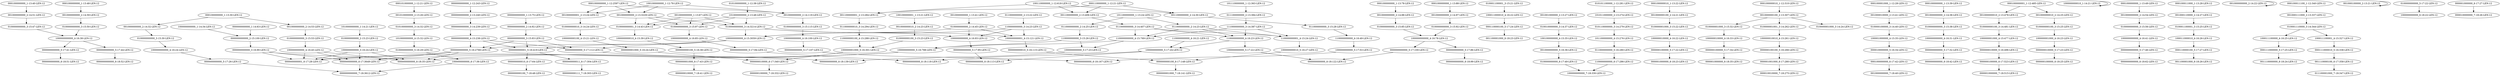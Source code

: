 digraph G {
    "000100000000_1-13:40-LEN:12" -> "001000000000_2-14:51-LEN:12";
    "011000000000_2-14:23-LEN:12" -> "110000000000_4-15:769-LEN:12";
    "011000000000_2-14:23-LEN:12" -> "110000000001_4-15:24-LEN:12";
    "011000000000_2-14:23-LEN:12" -> "110000000000_4-16:23-LEN:12";
    "000110000100_5-17:24-LEN:12" -> "001100001000_6-18:23-LEN:12";
    "010000000010_3-14:24-LEN:12" -> "100000000100_4-15:21-LEN:12";
    "011000000000_5-16:280-LEN:12" -> "110000000000_6-17:286-LEN:12";
    "000000000000_5-17:41-LEN:12" -> "000000000000_6-18:51-LEN:12";
    "001000000000_5-16:36-LEN:12" -> "010000000000_6-17:49-LEN:12";
    "001000000000_2-14:59-LEN:12" -> "010000000000_3-15:50-LEN:12";
    "000100000010_1-13:22-LEN:12" -> "001000000100_2-14:21-LEN:12";
    "100000000010_4-15:39-LEN:12" -> "000000000100_5-16:38-LEN:12";
    "100000000000_5-16:788-LEN:12" -> "000000000000_6-17:3649-LEN:12";
    "100000000000_5-16:788-LEN:12" -> "000000000000_6-18:35-LEN:12";
    "100000000000_5-16:788-LEN:12" -> "000000000001_6-17:28-LEN:12";
    "010000000000_3-15:97-LEN:12" -> "100000000000_4-16:85-LEN:12";
    "010000001000_3-15:32-LEN:12" -> "100000010000_4-16:33-LEN:12";
    "001000010000_2-13:41-LEN:12" -> "010000100000_3-14:40-LEN:12";
    "100000000000_4-15:3059-LEN:12" -> "000000000000_5-17:112-LEN:12";
    "100000000000_4-15:3059-LEN:12" -> "000000000001_5-16:419-LEN:12";
    "100000000000_4-15:3059-LEN:12" -> "000000000000_5-16:2768-LEN:12";
    "001000000000_2-14:38-LEN:12" -> "010000000000_3-15:38-LEN:12";
    "100000000000_5-17:24-LEN:12" -> "000000000000_6-18:113-LEN:12";
    "110000000000_4-16:23-LEN:12" -> "100000000000_5-17:22-LEN:12";
    "100000000000_3-16:24-LEN:12" -> "000000000000_6-17:3649-LEN:12";
    "100000000000_3-16:24-LEN:12" -> "000000000000_6-18:35-LEN:12";
    "100000000000_3-16:24-LEN:12" -> "000000000001_6-17:28-LEN:12";
    "000100000000_1-13:88-LEN:12" -> "001000000000_2-14:97-LEN:12";
    "100000010000_4-16:22-LEN:12" -> "000000100000_5-17:22-LEN:12";
    "000010000000_5-16:34-LEN:12" -> "000100000000_6-17:42-LEN:12";
    "010000000100_3-14:481-LEN:12" -> "100000001000_4-15:477-LEN:12";
    "000000000000_3-14:239-LEN:12" -> "000000000000_4-15:238-LEN:12";
    "000000000000_5-17:94-LEN:12" -> "000000000000_6-18:118-LEN:12";
    "100000000000_4-16:78-LEN:12" -> "000000000000_5-17:100-LEN:12";
    "000000001000_6-17:43-LEN:12" -> "000000010000_7-18:41-LEN:12";
    "000000000000_2-15:100-LEN:12" -> "000000000000_3-16:90-LEN:12";
    "000100000000_1-13:30-LEN:12" -> "001000000000_2-14:32-LEN:12";
    "001001000000_2-13:27-LEN:12" -> "010010000000_3-14:37-LEN:12";
    "010000001001_3-14:262-LEN:12" -> "100000010010_4-15:261-LEN:12";
    "100000000010_1-14:21-LEN:12" -> "100000000010_1-14:21-LEN:12";
    "000000000000_5-17:32-LEN:12" -> "000000000000_6-18:42-LEN:12";
    "000000000000_5-17:86-LEN:12" -> "000000000000_6-18:99-LEN:12";
    "101100000000_1-13:24-LEN:12" -> "011000000000_2-14:23-LEN:12";
    "010000000000_6-17:49-LEN:12" -> "100000000000_7-18:330-LEN:12";
    "100000001000_4-15:477-LEN:12" -> "000000010000_5-16:496-LEN:12";
    "000100000000_1-13:39-LEN:12" -> "001000000000_2-14:38-LEN:12";
    "000000000000_5-17:46-LEN:12" -> "000000000000_6-18:62-LEN:12";
    "011000000000_3-15:28-LEN:12" -> "110000000000_4-16:49-LEN:12";
    "001000000000_2-14:53-LEN:12" -> "010000000000_3-15:53-LEN:12";
    "001000000001_2-13:24-LEN:12" -> "010000000010_3-14:24-LEN:12";
    "100000000000_4-16:38-LEN:12" -> "000000000000_5-17:44-LEN:12";
    "101100000000_4-15:276-LEN:12" -> "011000000000_5-16:280-LEN:12";
    "000000000100_6-17:148-LEN:12" -> "000000001000_7-18:141-LEN:12";
    "010001100001_3-15:25-LEN:12" -> "100011000010_4-16:26-LEN:12";
    "100000000000_4-16:78-LEN:12" -> "000000000000_5-17:86-LEN:12";
    "001000000000_2-14:22-LEN:12" -> "001000000000_2-14:22-LEN:12";
    "000000000000_5-17:95-LEN:12" -> "000000000000_6-18:113-LEN:12";
    "001000000100_2-14:21-LEN:12" -> "010000001000_3-15:22-LEN:12";
    "100000000000_4-16:85-LEN:12" -> "000000000000_5-17:94-LEN:12";
    "100000000000_5-17:23-LEN:12" -> "000000000000_6-18:139-LEN:12";
    "010000000000_3-14:3214-LEN:12" -> "100000000000_4-15:3059-LEN:12";
    "010000000000_3-14:3214-LEN:12" -> "100000000000_4-16:93-LEN:12";
    "010000000000_3-14:3214-LEN:12" -> "100000000001_4-15:121-LEN:12";
    "110000000000_4-15:769-LEN:12" -> "100000000000_5-16:788-LEN:12";
    "110000000000_4-15:769-LEN:12" -> "100000000000_5-17:23-LEN:12";
    "100000000000_5-17:24-LEN:12" -> "000000000000_6-18:118-LEN:12";
    "010000000000_3-15:47-LEN:12" -> "100000000000_4-16:38-LEN:12";
    "010000000000_5-16:29-LEN:12" -> "100000000000_6-17:36-LEN:12";
    "010001110000_3-14:344-LEN:12" -> "100011100000_4-16:25-LEN:12";
    "010001110000_3-14:344-LEN:12" -> "100011100001_4-15:327-LEN:12";
    "000000000000_1-14:63-LEN:12" -> "000000000000_2-15:100-LEN:12";
    "000100000000_6-17:42-LEN:12" -> "001000000000_7-18:40-LEN:12";
    "001000100000_2-13:21-LEN:12" -> "001000100000_2-13:21-LEN:12";
    "000000000000_6-17:3649-LEN:12" -> "000000000000_7-18:3612-LEN:12";
    "000000000000_3-16:90-LEN:12" -> "000000000000_6-17:3649-LEN:12";
    "000000000000_3-16:90-LEN:12" -> "000000000000_6-18:35-LEN:12";
    "000000000000_3-16:90-LEN:12" -> "000000000001_6-17:28-LEN:12";
    "101110000000_1-12:363-LEN:12" -> "011100000000_2-13:384-LEN:12";
    "110000000000_6-17:286-LEN:12" -> "100000000000_7-18:330-LEN:12";
    "001100000000_2-14:30-LEN:12" -> "011000000000_3-15:28-LEN:12";
    "110000000000_3-14:23-LEN:12" -> "100000000000_4-15:3059-LEN:12";
    "110000000000_3-14:23-LEN:12" -> "100000000000_4-16:93-LEN:12";
    "110000000000_3-14:23-LEN:12" -> "100000000001_4-15:121-LEN:12";
    "010000000000_3-15:115-LEN:12" -> "100000000000_4-16:100-LEN:12";
    "000000010000_6-17:340-LEN:12" -> "000000100000_7-18:332-LEN:12";
    "010000001000_3-15:22-LEN:12" -> "100000010000_4-16:22-LEN:12";
    "000000001000_5-16:24-LEN:12" -> "000000010000_6-17:340-LEN:12";
    "010001100001_3-15:21-LEN:12" -> "100011000010_4-16:22-LEN:12";
    "010000000000_5-17:22-LEN:12" -> "100000000000_6-18:22-LEN:12";
    "110000000000_4-16:49-LEN:12" -> "100000000000_5-17:53-LEN:12";
    "101100000000_1-13:24-LEN:12" -> "011000000000_2-14:25-LEN:12";
    "110000000100_4-15:288-LEN:12" -> "100000001000_5-16:301-LEN:12";
    "100000000100_4-15:21-LEN:12" -> "000000001000_5-16:24-LEN:12";
    "011000000010_3-14:294-LEN:12" -> "110000000100_4-15:288-LEN:12";
    "000000100000_6-17:523-LEN:12" -> "000001000000_7-18:515-LEN:12";
    "100100000000_4-15:35-LEN:12" -> "001000000000_5-16:36-LEN:12";
    "001000000000_2-14:119-LEN:12" -> "010000000000_3-15:115-LEN:12";
    "000101000000_1-12:21-LEN:12" -> "001010000000_2-13:26-LEN:12";
    "000000000000_5-17:44-LEN:12" -> "000000000000_6-18:52-LEN:12";
    "000000000000_5-17:112-LEN:12" -> "000000000000_6-18:139-LEN:12";
    "100000000000_4-16:45-LEN:12" -> "000000000000_6-17:3649-LEN:12";
    "100000000000_4-16:45-LEN:12" -> "000000000000_6-18:35-LEN:12";
    "100000000000_4-16:45-LEN:12" -> "000000000001_6-17:28-LEN:12";
    "011000000000_2-14:25-LEN:12" -> "110000000000_3-15:26-LEN:12";
    "000100000000_1-13:78-LEN:12" -> "001000000000_2-14:88-LEN:12";
    "000000000100_5-16:38-LEN:12" -> "000000001000_6-17:43-LEN:12";
    "010100000000_1-12:38-LEN:12" -> "101000000000_2-13:48-LEN:12";
    "100000001000_5-16:301-LEN:12" -> "000000010000_6-17:340-LEN:12";
    "001000000010_2-13:478-LEN:12" -> "010000000100_3-14:481-LEN:12";
    "000111000010_5-16:338-LEN:12" -> "001110000100_6-17:358-LEN:12";
    "001000000010_2-14:23-LEN:12" -> "010000000100_3-15:23-LEN:12";
    "001000000000_2-14:32-LEN:12" -> "010000000000_3-15:30-LEN:12";
    "100011000010_4-16:22-LEN:12" -> "000110000100_5-17:24-LEN:12";
    "010000000000_3-15:30-LEN:12" -> "100000000000_4-16:24-LEN:12";
    "000001000000_6-17:27-LEN:12" -> "000010000000_7-18:26-LEN:12";
    "001000000000_2-13:3229-LEN:12" -> "010000000000_3-15:97-LEN:12";
    "001000000000_2-13:3229-LEN:12" -> "010000000000_3-14:3214-LEN:12";
    "001000000000_2-13:3229-LEN:12" -> "010000000001_3-14:43-LEN:12";
    "100000000000_4-16:41-LEN:12" -> "000000000000_5-17:46-LEN:12";
    "100000000000_4-16:93-LEN:12" -> "000000000000_5-17:95-LEN:12";
    "001010000000_2-13:26-LEN:12" -> "010100000000_3-14:32-LEN:12";
    "100100000000_1-12:78-LEN:12" -> "001000000001_2-13:24-LEN:12";
    "100100000000_1-12:78-LEN:12" -> "001000000000_2-14:119-LEN:12";
    "100100000000_1-12:78-LEN:12" -> "001000000000_2-13:3229-LEN:12";
    "011000000000_2-13:22-LEN:12" -> "110000000000_3-14:23-LEN:12";
    "000000000011_6-17:304-LEN:12" -> "000000000111_7-18:303-LEN:12";
    "010101100000_1-12:281-LEN:12" -> "101011000000_2-13:274-LEN:12";
    "100000000000_5-17:22-LEN:12" -> "000000000000_6-18:122-LEN:12";
    "111000000000_3-14:387-LEN:12" -> "110000000000_4-15:769-LEN:12";
    "111000000000_3-14:387-LEN:12" -> "110000000001_4-15:24-LEN:12";
    "111000000000_3-14:387-LEN:12" -> "110000000000_4-16:23-LEN:12";
    "001000000100_2-13:307-LEN:12" -> "010000001000_3-15:32-LEN:12";
    "001000000100_2-13:307-LEN:12" -> "010000001001_3-14:262-LEN:12";
    "001000000100_2-13:307-LEN:12" -> "010000001000_3-14:24-LEN:12";
    "001000111000_2-13:337-LEN:12" -> "010001110000_3-14:344-LEN:12";
    "110000000000_4-16:21-LEN:12" -> "100000000000_5-17:24-LEN:12";
    "001110000100_6-17:358-LEN:12" -> "011100001000_7-18:347-LEN:12";
    "010000000001_3-14:43-LEN:12" -> "100000000010_4-15:39-LEN:12";
    "000000000000_4-15:238-LEN:12" -> "000000000000_5-17:112-LEN:12";
    "000000000000_4-15:238-LEN:12" -> "000000000001_5-16:419-LEN:12";
    "000000000000_4-15:238-LEN:12" -> "000000000000_5-16:2768-LEN:12";
    "110000000001_4-15:24-LEN:12" -> "100000000010_5-16:27-LEN:12";
    "000000000001_5-16:419-LEN:12" -> "000000000011_6-17:304-LEN:12";
    "000000000001_5-16:419-LEN:12" -> "000000000010_6-17:64-LEN:12";
    "000111000000_5-17:25-LEN:12" -> "001110000000_6-18:24-LEN:12";
    "010000000000_2-14:45-LEN:12" -> "100000000000_4-15:3059-LEN:12";
    "010000000000_2-14:45-LEN:12" -> "100000000000_4-16:93-LEN:12";
    "010000000000_2-14:45-LEN:12" -> "100000000001_4-15:121-LEN:12";
    "011000000000_3-14:407-LEN:12" -> "110000000000_4-15:769-LEN:12";
    "011000000000_3-14:407-LEN:12" -> "110000000001_4-15:24-LEN:12";
    "011000000000_3-14:407-LEN:12" -> "110000000000_4-16:23-LEN:12";
    "010000000000_3-15:85-LEN:12" -> "100000000000_4-16:78-LEN:12";
    "000110000000_1-12:21-LEN:12" -> "001100000000_2-14:30-LEN:12";
    "000110000000_1-12:21-LEN:12" -> "001100000001_2-13:284-LEN:12";
    "000110000000_1-12:21-LEN:12" -> "001100000000_2-13:406-LEN:12";
    "001000000010_2-14:25-LEN:12" -> "010000000100_3-15:25-LEN:12";
    "001100000001_2-13:284-LEN:12" -> "011000000010_3-14:294-LEN:12";
    "000000000000_1-12:243-LEN:12" -> "000000000000_2-13:240-LEN:12";
    "100011100000_4-16:25-LEN:12" -> "000111000000_5-17:25-LEN:12";
    "100000000000_4-16:31-LEN:12" -> "000000000000_5-17:32-LEN:12";
    "100000000000_1-14:34-LEN:12" -> "000000000000_2-15:100-LEN:12";
    "101000000000_2-13:48-LEN:12" -> "010000000000_3-15:97-LEN:12";
    "101000000000_2-13:48-LEN:12" -> "010000000000_3-14:3214-LEN:12";
    "101000000000_2-13:48-LEN:12" -> "010000000001_3-14:43-LEN:12";
    "000001001000_6-17:280-LEN:12" -> "000010010000_7-18:275-LEN:12";
    "000100000001_1-12:485-LEN:12" -> "001000000010_2-13:478-LEN:12";
    "000100000001_1-12:485-LEN:12" -> "001000000010_2-14:25-LEN:12";
    "010100000000_3-14:32-LEN:12" -> "101000000000_4-15:32-LEN:12";
    "110000000000_3-15:26-LEN:12" -> "100000000000_5-16:788-LEN:12";
    "110000000000_3-15:26-LEN:12" -> "100000000000_5-17:23-LEN:12";
    "001000000000_2-14:97-LEN:12" -> "010000000000_3-15:92-LEN:12";
    "010000000000_3-15:56-LEN:12" -> "100000000000_4-16:41-LEN:12";
    "000000100000_5-17:34-LEN:12" -> "000001000000_6-18:35-LEN:12";
    "000100000000_1-13:48-LEN:12" -> "001000000000_2-14:59-LEN:12";
    "100000000000_4-16:38-LEN:12" -> "000000000000_5-17:41-LEN:12";
    "000000000000_5-17:26-LEN:12" -> "000000000000_7-18:3612-LEN:12";
    "000000100000_5-17:22-LEN:12" -> "000001000000_6-18:23-LEN:12";
    "100000001000_4-16:23-LEN:12" -> "000000010000_5-17:23-LEN:12";
    "010000000100_3-15:25-LEN:12" -> "100000001000_4-16:23-LEN:12";
    "000000000000_5-17:100-LEN:12" -> "000000000000_6-18:122-LEN:12";
    "010000000000_3-15:38-LEN:12" -> "100000000000_4-16:31-LEN:12";
    "110000000000_4-16:23-LEN:12" -> "100000000000_5-17:24-LEN:12";
    "100000000000_4-16:100-LEN:12" -> "000000000000_5-17:107-LEN:12";
    "010000000100_3-15:23-LEN:12" -> "100000001000_5-16:301-LEN:12";
    "100000000001_4-15:121-LEN:12" -> "000000000010_5-16:115-LEN:12";
    "010010000000_3-14:37-LEN:12" -> "100100000000_4-15:35-LEN:12";
    "000000000000_1-13:75-LEN:12" -> "000000000000_2-14:92-LEN:12";
    "000000000010_6-17:64-LEN:12" -> "000000000100_7-18:48-LEN:12";
    "001000000000_1-13:41-LEN:12" -> "010000000000_2-14:45-LEN:12";
    "001000110000_2-14:27-LEN:12" -> "010001100001_3-15:25-LEN:12";
    "100001000000_4-15:35-LEN:12" -> "000010000000_5-16:34-LEN:12";
    "000000000000_5-17:107-LEN:12" -> "000000000000_6-18:167-LEN:12";
    "000000000000_2-14:92-LEN:12" -> "000000000000_3-15:93-LEN:12";
    "010000000000_3-15:53-LEN:12" -> "100000000000_4-16:45-LEN:12";
    "001000000000_2-14:54-LEN:12" -> "010000000000_3-15:56-LEN:12";
    "010000000000_3-15:92-LEN:12" -> "100000000000_4-16:78-LEN:12";
    "000000000000_5-16:2768-LEN:12" -> "000000000000_6-17:3649-LEN:12";
    "000000000000_5-16:2768-LEN:12" -> "000000000000_6-18:35-LEN:12";
    "000000000000_5-16:2768-LEN:12" -> "000000000001_6-17:28-LEN:12";
    "010000000000_2-15:23-LEN:12" -> "100000000000_3-16:24-LEN:12";
    "000110000100_5-17:27-LEN:12" -> "001100001000_6-18:26-LEN:12";
    "100000000010_5-16:27-LEN:12" -> "000000000100_6-17:148-LEN:12";
    "100000010010_4-15:261-LEN:12" -> "000000100100_5-16:266-LEN:12";
    "000100000010_1-12:310-LEN:12" -> "001000000100_2-13:307-LEN:12";
    "001100000000_2-13:406-LEN:12" -> "011000000000_3-14:407-LEN:12";
    "101000000000_4-15:32-LEN:12" -> "010000000000_5-16:29-LEN:12";
    "100000000000_5-17:53-LEN:12" -> "000000000000_6-18:167-LEN:12";
    "101011000000_2-13:274-LEN:12" -> "010110000000_3-14:279-LEN:12";
    "100000000000_4-16:24-LEN:12" -> "000000000000_5-17:26-LEN:12";
    "100000010000_4-16:33-LEN:12" -> "000000100000_5-17:34-LEN:12";
    "001000000000_2-14:51-LEN:12" -> "010000000000_3-15:47-LEN:12";
    "010110000000_3-14:279-LEN:12" -> "101100000000_4-15:276-LEN:12";
    "100000000000_6-17:36-LEN:12" -> "000000000000_7-18:3612-LEN:12";
    "100011100001_4-15:327-LEN:12" -> "000111000010_5-16:338-LEN:12";
    "001000000000_2-14:88-LEN:12" -> "010000000000_3-15:85-LEN:12";
    "000100000000_1-12:2597-LEN:12" -> "001000000001_2-13:24-LEN:12";
    "000100000000_1-12:2597-LEN:12" -> "001000000000_2-14:119-LEN:12";
    "000100000000_1-12:2597-LEN:12" -> "001000000000_2-13:3229-LEN:12";
    "100011000010_4-16:26-LEN:12" -> "000110000100_5-17:27-LEN:12";
    "100100000001_1-13:21-LEN:12" -> "001000000010_2-14:23-LEN:12";
    "010000000000_3-15:50-LEN:12" -> "100000000000_4-16:38-LEN:12";
    "000100011100_1-12:340-LEN:12" -> "001000111000_2-13:337-LEN:12";
    "000000000010_5-16:115-LEN:12" -> "000000000100_6-17:148-LEN:12";
    "000000100100_5-16:266-LEN:12" -> "000001001000_6-17:280-LEN:12";
    "000000000000_3-15:93-LEN:12" -> "000000000000_5-17:112-LEN:12";
    "000000000000_3-15:93-LEN:12" -> "000000000001_5-16:419-LEN:12";
    "000000000000_3-15:93-LEN:12" -> "000000000000_5-16:2768-LEN:12";
    "000100000000_1-13:30-LEN:12" -> "001000000000_2-14:53-LEN:12";
    "001000000000_1-13:67-LEN:12" -> "010000000000_3-15:97-LEN:12";
    "001000000000_1-13:67-LEN:12" -> "010000000000_3-14:3214-LEN:12";
    "001000000000_1-13:67-LEN:12" -> "010000000001_3-14:43-LEN:12";
    "000100011000_1-13:28-LEN:12" -> "001000110000_2-14:27-LEN:12";
    "000100000000_1-13:49-LEN:12" -> "001000000000_2-14:54-LEN:12";
    "000000000000_2-13:240-LEN:12" -> "000000000000_3-14:239-LEN:12";
    "000000010000_5-17:23-LEN:12" -> "000000100000_6-18:25-LEN:12";
    "000000010000_5-16:496-LEN:12" -> "000000100000_6-17:523-LEN:12";
    "010000100000_3-14:40-LEN:12" -> "100001000000_4-15:35-LEN:12";
    "101000000000_1-14:21-LEN:12" -> "010000000000_2-15:23-LEN:12";
    "000100001000_1-12:28-LEN:12" -> "001000010000_2-13:41-LEN:12";
    "100110000000_1-12:618-LEN:12" -> "001100000000_2-14:30-LEN:12";
    "100110000000_1-12:618-LEN:12" -> "001100000001_2-13:284-LEN:12";
    "100110000000_1-12:618-LEN:12" -> "001100000000_2-13:406-LEN:12";
    "011100000000_2-13:384-LEN:12" -> "111000000000_3-14:387-LEN:12";
}
